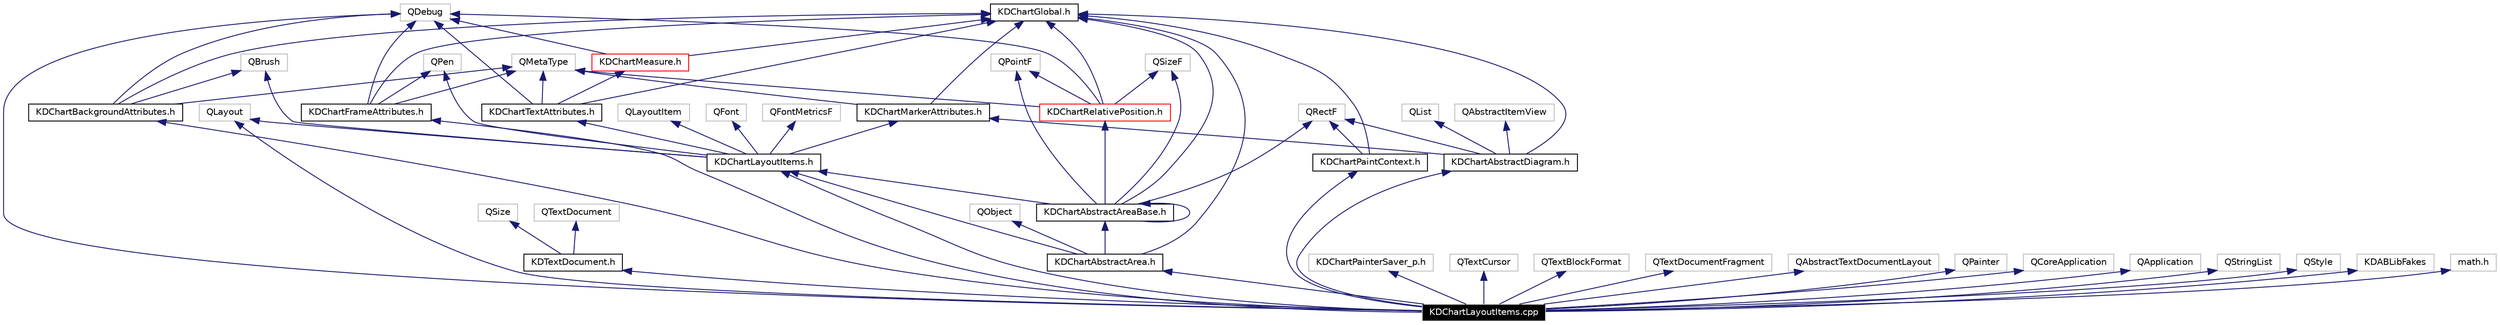 digraph G
{
  edge [fontname="Helvetica",fontsize=10,labelfontname="Helvetica",labelfontsize=10];
  node [fontname="Helvetica",fontsize=10,shape=record];
  Node1798 [label="KDChartLayoutItems.cpp",height=0.2,width=0.4,color="white", fillcolor="black", style="filled" fontcolor="white"];
  Node1799 -> Node1798 [dir=back,color="midnightblue",fontsize=10,style="solid",fontname="Helvetica"];
  Node1799 [label="KDChartLayoutItems.h",height=0.2,width=0.4,color="black",URL="$_k_d_chart_layout_items_8h.html"];
  Node1800 -> Node1799 [dir=back,color="midnightblue",fontsize=10,style="solid",fontname="Helvetica"];
  Node1800 [label="QBrush",height=0.2,width=0.4,color="grey75"];
  Node1801 -> Node1799 [dir=back,color="midnightblue",fontsize=10,style="solid",fontname="Helvetica"];
  Node1801 [label="QFont",height=0.2,width=0.4,color="grey75"];
  Node1802 -> Node1799 [dir=back,color="midnightblue",fontsize=10,style="solid",fontname="Helvetica"];
  Node1802 [label="QFontMetricsF",height=0.2,width=0.4,color="grey75"];
  Node1803 -> Node1799 [dir=back,color="midnightblue",fontsize=10,style="solid",fontname="Helvetica"];
  Node1803 [label="QLayout",height=0.2,width=0.4,color="grey75"];
  Node1804 -> Node1799 [dir=back,color="midnightblue",fontsize=10,style="solid",fontname="Helvetica"];
  Node1804 [label="QLayoutItem",height=0.2,width=0.4,color="grey75"];
  Node1805 -> Node1799 [dir=back,color="midnightblue",fontsize=10,style="solid",fontname="Helvetica"];
  Node1805 [label="QPen",height=0.2,width=0.4,color="grey75"];
  Node1806 -> Node1799 [dir=back,color="midnightblue",fontsize=10,style="solid",fontname="Helvetica"];
  Node1806 [label="KDChartTextAttributes.h",height=0.2,width=0.4,color="black",URL="$_k_d_chart_text_attributes_8h.html"];
  Node1807 -> Node1806 [dir=back,color="midnightblue",fontsize=10,style="solid",fontname="Helvetica"];
  Node1807 [label="QDebug",height=0.2,width=0.4,color="grey75"];
  Node1808 -> Node1806 [dir=back,color="midnightblue",fontsize=10,style="solid",fontname="Helvetica"];
  Node1808 [label="QMetaType",height=0.2,width=0.4,color="grey75"];
  Node1809 -> Node1806 [dir=back,color="midnightblue",fontsize=10,style="solid",fontname="Helvetica"];
  Node1809 [label="KDChartGlobal.h",height=0.2,width=0.4,color="black",URL="$_k_d_chart_global_8h.html"];
  Node1815 -> Node1806 [dir=back,color="midnightblue",fontsize=10,style="solid",fontname="Helvetica"];
  Node1815 [label="KDChartMeasure.h",height=0.2,width=0.4,color="red",URL="$_k_d_chart_measure_8h.html"];
  Node1807 -> Node1815 [dir=back,color="midnightblue",fontsize=10,style="solid",fontname="Helvetica"];
  Node1809 -> Node1815 [dir=back,color="midnightblue",fontsize=10,style="solid",fontname="Helvetica"];
  Node1821 -> Node1799 [dir=back,color="midnightblue",fontsize=10,style="solid",fontname="Helvetica"];
  Node1821 [label="KDChartMarkerAttributes.h",height=0.2,width=0.4,color="black",URL="$_k_d_chart_marker_attributes_8h.html"];
  Node1808 -> Node1821 [dir=back,color="midnightblue",fontsize=10,style="solid",fontname="Helvetica"];
  Node1809 -> Node1821 [dir=back,color="midnightblue",fontsize=10,style="solid",fontname="Helvetica"];
  Node1822 -> Node1798 [dir=back,color="midnightblue",fontsize=10,style="solid",fontname="Helvetica"];
  Node1822 [label="KDTextDocument.h",height=0.2,width=0.4,color="black",URL="$_k_d_text_document_8h.html"];
  Node1823 -> Node1822 [dir=back,color="midnightblue",fontsize=10,style="solid",fontname="Helvetica"];
  Node1823 [label="QTextDocument",height=0.2,width=0.4,color="grey75"];
  Node1824 -> Node1822 [dir=back,color="midnightblue",fontsize=10,style="solid",fontname="Helvetica"];
  Node1824 [label="QSize",height=0.2,width=0.4,color="grey75"];
  Node1825 -> Node1798 [dir=back,color="midnightblue",fontsize=10,style="solid",fontname="Helvetica"];
  Node1825 [label="KDChartAbstractArea.h",height=0.2,width=0.4,color="black",URL="$_k_d_chart_abstract_area_8h.html"];
  Node1819 -> Node1825 [dir=back,color="midnightblue",fontsize=10,style="solid",fontname="Helvetica"];
  Node1819 [label="QObject",height=0.2,width=0.4,color="grey75"];
  Node1809 -> Node1825 [dir=back,color="midnightblue",fontsize=10,style="solid",fontname="Helvetica"];
  Node1826 -> Node1825 [dir=back,color="midnightblue",fontsize=10,style="solid",fontname="Helvetica"];
  Node1826 [label="KDChartAbstractAreaBase.h",height=0.2,width=0.4,color="black",URL="$_k_d_chart_abstract_area_base_8h.html"];
  Node1827 -> Node1826 [dir=back,color="midnightblue",fontsize=10,style="solid",fontname="Helvetica"];
  Node1827 [label="QPointF",height=0.2,width=0.4,color="grey75"];
  Node1828 -> Node1826 [dir=back,color="midnightblue",fontsize=10,style="solid",fontname="Helvetica"];
  Node1828 [label="QSizeF",height=0.2,width=0.4,color="grey75"];
  Node1818 -> Node1826 [dir=back,color="midnightblue",fontsize=10,style="solid",fontname="Helvetica"];
  Node1818 [label="QRectF",height=0.2,width=0.4,color="grey75"];
  Node1809 -> Node1826 [dir=back,color="midnightblue",fontsize=10,style="solid",fontname="Helvetica"];
  Node1799 -> Node1826 [dir=back,color="midnightblue",fontsize=10,style="solid",fontname="Helvetica"];
  Node1829 -> Node1826 [dir=back,color="midnightblue",fontsize=10,style="solid",fontname="Helvetica"];
  Node1829 [label="KDChartRelativePosition.h",height=0.2,width=0.4,color="red",URL="$_k_d_chart_relative_position_8h.html"];
  Node1807 -> Node1829 [dir=back,color="midnightblue",fontsize=10,style="solid",fontname="Helvetica"];
  Node1808 -> Node1829 [dir=back,color="midnightblue",fontsize=10,style="solid",fontname="Helvetica"];
  Node1827 -> Node1829 [dir=back,color="midnightblue",fontsize=10,style="solid",fontname="Helvetica"];
  Node1828 -> Node1829 [dir=back,color="midnightblue",fontsize=10,style="solid",fontname="Helvetica"];
  Node1809 -> Node1829 [dir=back,color="midnightblue",fontsize=10,style="solid",fontname="Helvetica"];
  Node1826 -> Node1826 [dir=back,color="midnightblue",fontsize=10,style="solid",fontname="Helvetica"];
  Node1799 -> Node1825 [dir=back,color="midnightblue",fontsize=10,style="solid",fontname="Helvetica"];
  Node1830 -> Node1798 [dir=back,color="midnightblue",fontsize=10,style="solid",fontname="Helvetica"];
  Node1830 [label="KDChartAbstractDiagram.h",height=0.2,width=0.4,color="black",URL="$_k_d_chart_abstract_diagram_8h.html"];
  Node1831 -> Node1830 [dir=back,color="midnightblue",fontsize=10,style="solid",fontname="Helvetica"];
  Node1831 [label="QList",height=0.2,width=0.4,color="grey75"];
  Node1818 -> Node1830 [dir=back,color="midnightblue",fontsize=10,style="solid",fontname="Helvetica"];
  Node1832 -> Node1830 [dir=back,color="midnightblue",fontsize=10,style="solid",fontname="Helvetica"];
  Node1832 [label="QAbstractItemView",height=0.2,width=0.4,color="grey75"];
  Node1809 -> Node1830 [dir=back,color="midnightblue",fontsize=10,style="solid",fontname="Helvetica"];
  Node1821 -> Node1830 [dir=back,color="midnightblue",fontsize=10,style="solid",fontname="Helvetica"];
  Node1833 -> Node1798 [dir=back,color="midnightblue",fontsize=10,style="solid",fontname="Helvetica"];
  Node1833 [label="KDChartBackgroundAttributes.h",height=0.2,width=0.4,color="black",URL="$_k_d_chart_background_attributes_8h.html"];
  Node1807 -> Node1833 [dir=back,color="midnightblue",fontsize=10,style="solid",fontname="Helvetica"];
  Node1808 -> Node1833 [dir=back,color="midnightblue",fontsize=10,style="solid",fontname="Helvetica"];
  Node1800 -> Node1833 [dir=back,color="midnightblue",fontsize=10,style="solid",fontname="Helvetica"];
  Node1809 -> Node1833 [dir=back,color="midnightblue",fontsize=10,style="solid",fontname="Helvetica"];
  Node1834 -> Node1798 [dir=back,color="midnightblue",fontsize=10,style="solid",fontname="Helvetica"];
  Node1834 [label="KDChartFrameAttributes.h",height=0.2,width=0.4,color="black",URL="$_k_d_chart_frame_attributes_8h.html"];
  Node1807 -> Node1834 [dir=back,color="midnightblue",fontsize=10,style="solid",fontname="Helvetica"];
  Node1808 -> Node1834 [dir=back,color="midnightblue",fontsize=10,style="solid",fontname="Helvetica"];
  Node1805 -> Node1834 [dir=back,color="midnightblue",fontsize=10,style="solid",fontname="Helvetica"];
  Node1809 -> Node1834 [dir=back,color="midnightblue",fontsize=10,style="solid",fontname="Helvetica"];
  Node1835 -> Node1798 [dir=back,color="midnightblue",fontsize=10,style="solid",fontname="Helvetica"];
  Node1835 [label="KDChartPaintContext.h",height=0.2,width=0.4,color="black",URL="$_k_d_chart_paint_context_8h.html"];
  Node1818 -> Node1835 [dir=back,color="midnightblue",fontsize=10,style="solid",fontname="Helvetica"];
  Node1809 -> Node1835 [dir=back,color="midnightblue",fontsize=10,style="solid",fontname="Helvetica"];
  Node1836 -> Node1798 [dir=back,color="midnightblue",fontsize=10,style="solid",fontname="Helvetica"];
  Node1836 [label="KDChartPainterSaver_p.h",height=0.2,width=0.4,color="grey75"];
  Node1837 -> Node1798 [dir=back,color="midnightblue",fontsize=10,style="solid",fontname="Helvetica"];
  Node1837 [label="QTextCursor",height=0.2,width=0.4,color="grey75"];
  Node1838 -> Node1798 [dir=back,color="midnightblue",fontsize=10,style="solid",fontname="Helvetica"];
  Node1838 [label="QTextBlockFormat",height=0.2,width=0.4,color="grey75"];
  Node1839 -> Node1798 [dir=back,color="midnightblue",fontsize=10,style="solid",fontname="Helvetica"];
  Node1839 [label="QTextDocumentFragment",height=0.2,width=0.4,color="grey75"];
  Node1840 -> Node1798 [dir=back,color="midnightblue",fontsize=10,style="solid",fontname="Helvetica"];
  Node1840 [label="QAbstractTextDocumentLayout",height=0.2,width=0.4,color="grey75"];
  Node1803 -> Node1798 [dir=back,color="midnightblue",fontsize=10,style="solid",fontname="Helvetica"];
  Node1841 -> Node1798 [dir=back,color="midnightblue",fontsize=10,style="solid",fontname="Helvetica"];
  Node1841 [label="QPainter",height=0.2,width=0.4,color="grey75"];
  Node1807 -> Node1798 [dir=back,color="midnightblue",fontsize=10,style="solid",fontname="Helvetica"];
  Node1842 -> Node1798 [dir=back,color="midnightblue",fontsize=10,style="solid",fontname="Helvetica"];
  Node1842 [label="QCoreApplication",height=0.2,width=0.4,color="grey75"];
  Node1843 -> Node1798 [dir=back,color="midnightblue",fontsize=10,style="solid",fontname="Helvetica"];
  Node1843 [label="QApplication",height=0.2,width=0.4,color="grey75"];
  Node1844 -> Node1798 [dir=back,color="midnightblue",fontsize=10,style="solid",fontname="Helvetica"];
  Node1844 [label="QStringList",height=0.2,width=0.4,color="grey75"];
  Node1845 -> Node1798 [dir=back,color="midnightblue",fontsize=10,style="solid",fontname="Helvetica"];
  Node1845 [label="QStyle",height=0.2,width=0.4,color="grey75"];
  Node1846 -> Node1798 [dir=back,color="midnightblue",fontsize=10,style="solid",fontname="Helvetica"];
  Node1846 [label="KDABLibFakes",height=0.2,width=0.4,color="grey75"];
  Node1847 -> Node1798 [dir=back,color="midnightblue",fontsize=10,style="solid",fontname="Helvetica"];
  Node1847 [label="math.h",height=0.2,width=0.4,color="grey75"];
}
